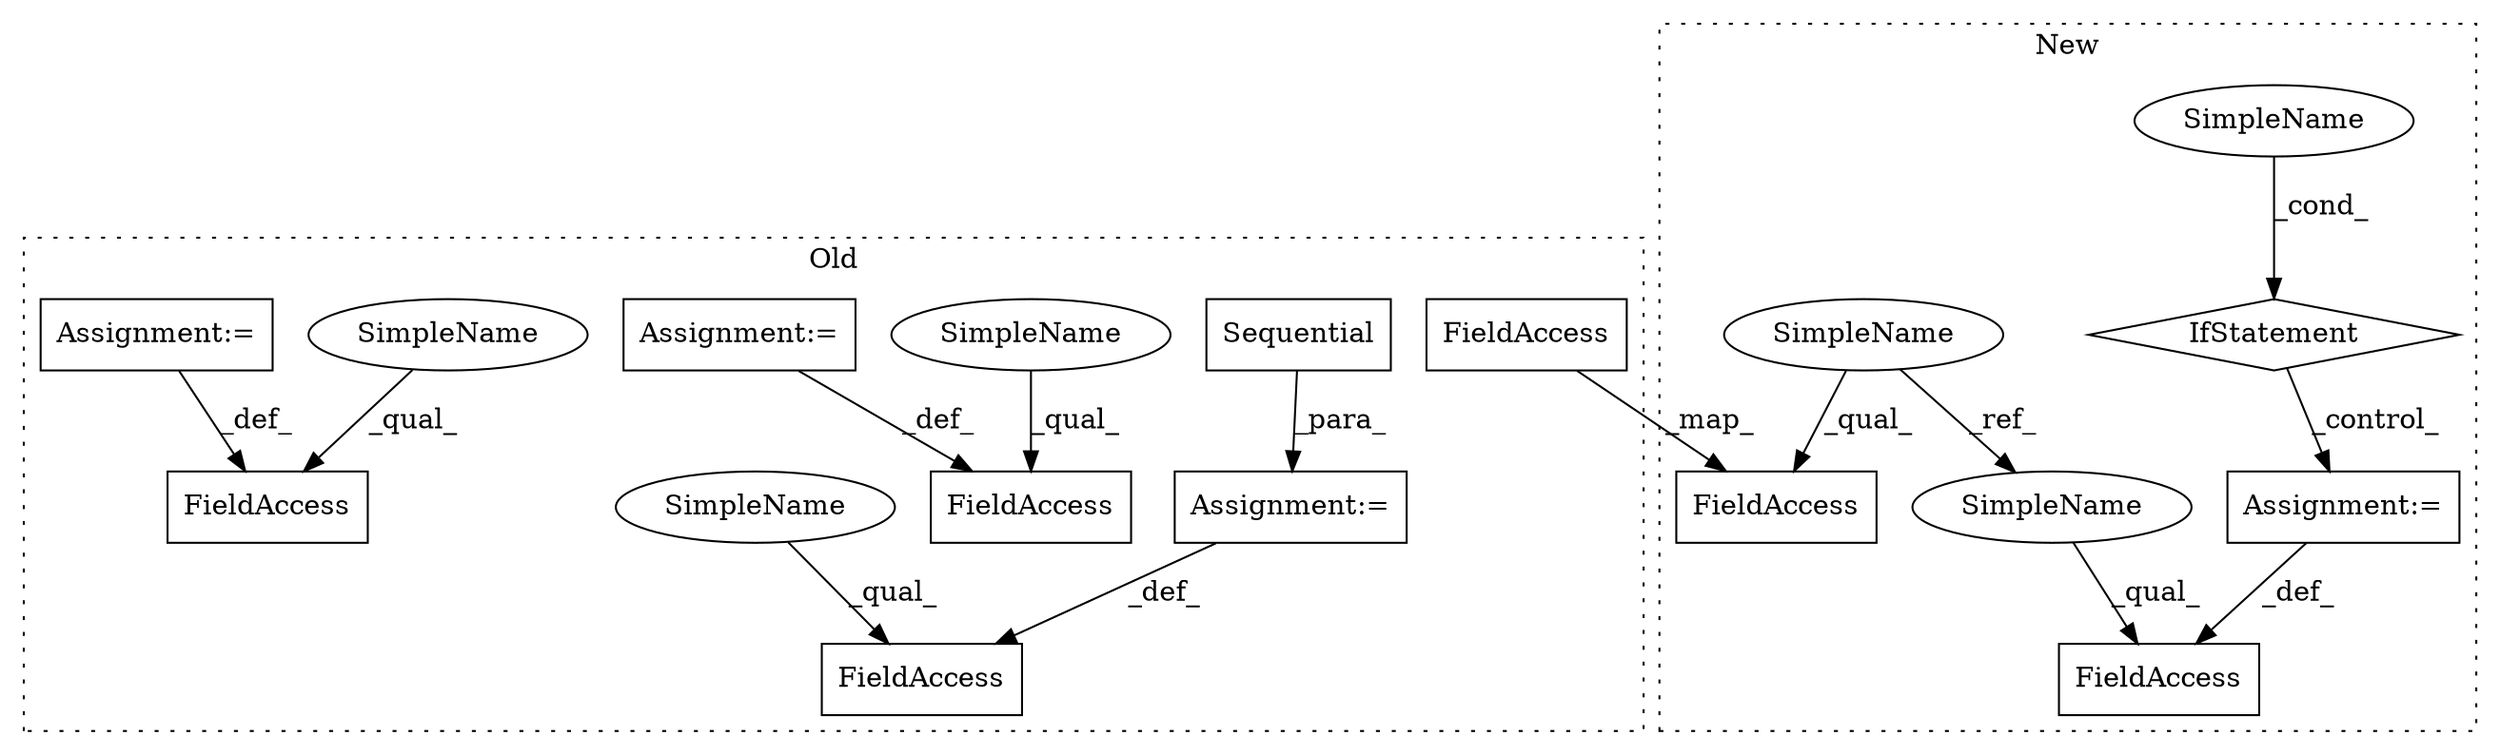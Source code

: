 digraph G {
subgraph cluster0 {
1 [label="Sequential" a="32" s="2071,2141" l="11,1" shape="box"];
5 [label="Assignment:=" a="7" s="2067" l="1" shape="box"];
6 [label="FieldAccess" a="22" s="2043" l="24" shape="box"];
9 [label="FieldAccess" a="22" s="1743" l="12" shape="box"];
10 [label="Assignment:=" a="7" s="1755" l="1" shape="box"];
11 [label="FieldAccess" a="22" s="2186" l="33" shape="box"];
13 [label="FieldAccess" a="22" s="2467" l="19" shape="box"];
14 [label="Assignment:=" a="7" s="2219" l="1" shape="box"];
16 [label="SimpleName" a="42" s="2186" l="4" shape="ellipse"];
17 [label="SimpleName" a="42" s="2043" l="4" shape="ellipse"];
18 [label="SimpleName" a="42" s="1743" l="4" shape="ellipse"];
label = "Old";
style="dotted";
}
subgraph cluster1 {
2 [label="IfStatement" a="25" s="1099,1132" l="4,2" shape="diamond"];
3 [label="Assignment:=" a="7" s="1255" l="1" shape="box"];
4 [label="SimpleName" a="42" s="" l="" shape="ellipse"];
7 [label="FieldAccess" a="22" s="1229" l="26" shape="box"];
8 [label="SimpleName" a="42" s="398" l="4" shape="ellipse"];
12 [label="FieldAccess" a="22" s="2286" l="19" shape="box"];
15 [label="SimpleName" a="42" s="1229" l="4" shape="ellipse"];
label = "New";
style="dotted";
}
1 -> 5 [label="_para_"];
2 -> 3 [label="_control_"];
3 -> 7 [label="_def_"];
4 -> 2 [label="_cond_"];
5 -> 6 [label="_def_"];
8 -> 15 [label="_ref_"];
8 -> 12 [label="_qual_"];
10 -> 9 [label="_def_"];
13 -> 12 [label="_map_"];
14 -> 11 [label="_def_"];
15 -> 7 [label="_qual_"];
16 -> 11 [label="_qual_"];
17 -> 6 [label="_qual_"];
18 -> 9 [label="_qual_"];
}